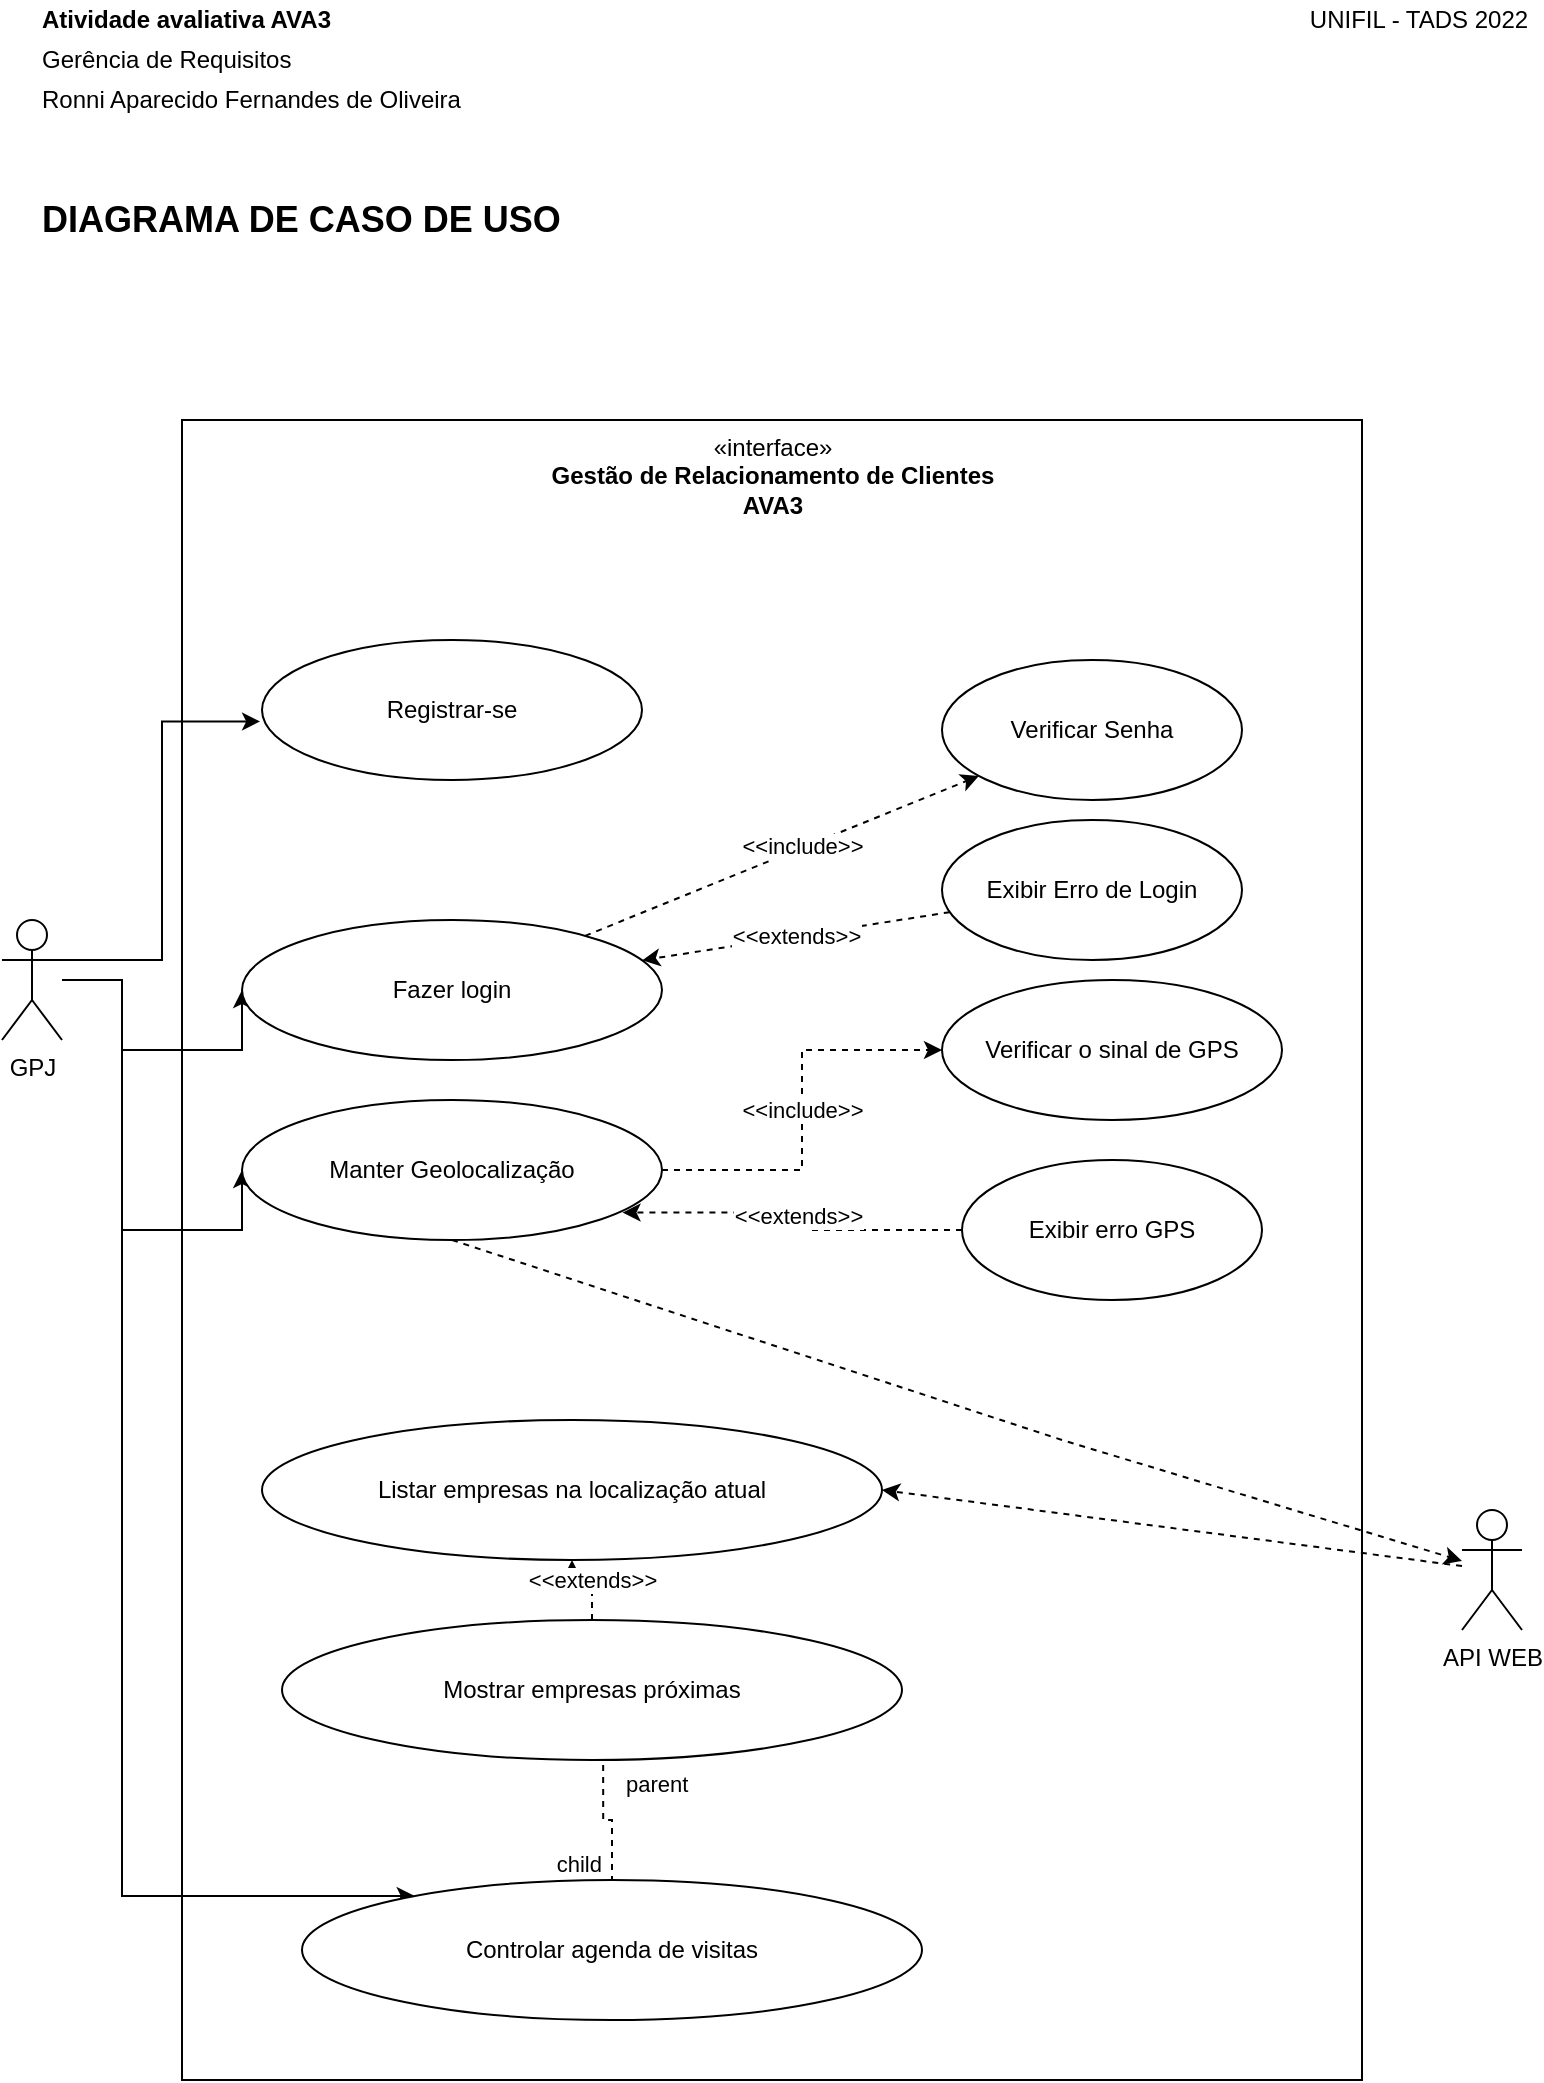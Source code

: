 <mxfile version="20.0.1" type="device"><diagram id="YUTRgNRJStOquCp_IOWU" name="Page-1"><mxGraphModel dx="1749" dy="1930" grid="1" gridSize="10" guides="1" tooltips="1" connect="1" arrows="1" fold="1" page="1" pageScale="1" pageWidth="827" pageHeight="1169" math="0" shadow="0"><root><mxCell id="0"/><mxCell id="1" parent="0"/><mxCell id="ji0XsxJzRP8iFIYcfrHV-33" value="«interface»&lt;br&gt;&lt;b&gt;Gestão de Relacionamento de Clientes&lt;br&gt;AVA3&lt;br&gt;&lt;/b&gt;" style="html=1;verticalAlign=top;" vertex="1" parent="1"><mxGeometry x="110" y="-930" width="590" height="830" as="geometry"/></mxCell><mxCell id="ji0XsxJzRP8iFIYcfrHV-25" style="edgeStyle=orthogonalEdgeStyle;rounded=0;jumpStyle=sharp;jumpSize=9;orthogonalLoop=1;jettySize=auto;html=1;exitX=1;exitY=0.333;exitDx=0;exitDy=0;exitPerimeter=0;entryX=-0.005;entryY=0.582;entryDx=0;entryDy=0;entryPerimeter=0;strokeColor=default;" edge="1" parent="1" source="ji0XsxJzRP8iFIYcfrHV-1" target="ji0XsxJzRP8iFIYcfrHV-4"><mxGeometry relative="1" as="geometry"/></mxCell><mxCell id="ji0XsxJzRP8iFIYcfrHV-26" style="edgeStyle=orthogonalEdgeStyle;rounded=0;jumpStyle=sharp;jumpSize=9;orthogonalLoop=1;jettySize=auto;html=1;entryX=0;entryY=0.5;entryDx=0;entryDy=0;strokeColor=default;" edge="1" parent="1" source="ji0XsxJzRP8iFIYcfrHV-1" target="ji0XsxJzRP8iFIYcfrHV-5"><mxGeometry relative="1" as="geometry"><Array as="points"><mxPoint x="80" y="-650"/><mxPoint x="80" y="-615"/></Array></mxGeometry></mxCell><mxCell id="ji0XsxJzRP8iFIYcfrHV-27" style="edgeStyle=orthogonalEdgeStyle;rounded=0;jumpStyle=sharp;jumpSize=9;orthogonalLoop=1;jettySize=auto;html=1;entryX=0;entryY=0.5;entryDx=0;entryDy=0;strokeColor=default;" edge="1" parent="1" source="ji0XsxJzRP8iFIYcfrHV-1" target="ji0XsxJzRP8iFIYcfrHV-11"><mxGeometry relative="1" as="geometry"><Array as="points"><mxPoint x="80" y="-650"/><mxPoint x="80" y="-525"/></Array></mxGeometry></mxCell><mxCell id="ji0XsxJzRP8iFIYcfrHV-29" style="edgeStyle=orthogonalEdgeStyle;rounded=0;jumpStyle=sharp;jumpSize=9;orthogonalLoop=1;jettySize=auto;html=1;strokeColor=default;" edge="1" parent="1" source="ji0XsxJzRP8iFIYcfrHV-1" target="ji0XsxJzRP8iFIYcfrHV-7"><mxGeometry relative="1" as="geometry"><Array as="points"><mxPoint x="80" y="-650"/><mxPoint x="80" y="-192"/><mxPoint x="280" y="-192"/></Array></mxGeometry></mxCell><mxCell id="ji0XsxJzRP8iFIYcfrHV-1" value="GPJ" style="shape=umlActor;verticalLabelPosition=bottom;verticalAlign=top;html=1;outlineConnect=0;" vertex="1" parent="1"><mxGeometry x="20" y="-680" width="30" height="60" as="geometry"/></mxCell><mxCell id="ji0XsxJzRP8iFIYcfrHV-4" value="Registrar-se" style="ellipse;whiteSpace=wrap;html=1;" vertex="1" parent="1"><mxGeometry x="150" y="-820" width="190" height="70" as="geometry"/></mxCell><mxCell id="ji0XsxJzRP8iFIYcfrHV-48" style="rounded=0;jumpStyle=sharp;jumpSize=9;orthogonalLoop=1;jettySize=auto;html=1;strokeColor=default;dashed=1;" edge="1" parent="1" source="ji0XsxJzRP8iFIYcfrHV-5" target="ji0XsxJzRP8iFIYcfrHV-35"><mxGeometry relative="1" as="geometry"/></mxCell><mxCell id="ji0XsxJzRP8iFIYcfrHV-50" value="&amp;lt;&amp;lt;include&amp;gt;&amp;gt;" style="edgeLabel;html=1;align=center;verticalAlign=middle;resizable=0;points=[];" vertex="1" connectable="0" parent="ji0XsxJzRP8iFIYcfrHV-48"><mxGeometry x="0.102" y="1" relative="1" as="geometry"><mxPoint as="offset"/></mxGeometry></mxCell><mxCell id="ji0XsxJzRP8iFIYcfrHV-5" value="Fazer login" style="ellipse;whiteSpace=wrap;html=1;" vertex="1" parent="1"><mxGeometry x="140" y="-680" width="210" height="70" as="geometry"/></mxCell><mxCell id="ji0XsxJzRP8iFIYcfrHV-30" value="&amp;lt;&amp;lt;extends&amp;gt;&amp;gt;" style="edgeStyle=orthogonalEdgeStyle;rounded=0;jumpStyle=sharp;jumpSize=9;orthogonalLoop=1;jettySize=auto;html=1;dashed=1;strokeColor=default;" edge="1" parent="1" source="ji0XsxJzRP8iFIYcfrHV-6" target="ji0XsxJzRP8iFIYcfrHV-54"><mxGeometry relative="1" as="geometry"/></mxCell><mxCell id="ji0XsxJzRP8iFIYcfrHV-6" value="Mostrar empresas próximas" style="ellipse;whiteSpace=wrap;html=1;" vertex="1" parent="1"><mxGeometry x="160" y="-330" width="310" height="70" as="geometry"/></mxCell><mxCell id="ji0XsxJzRP8iFIYcfrHV-7" value="Controlar agenda de visitas" style="ellipse;whiteSpace=wrap;html=1;" vertex="1" parent="1"><mxGeometry x="170" y="-200" width="310" height="70" as="geometry"/></mxCell><mxCell id="ji0XsxJzRP8iFIYcfrHV-43" value="&amp;lt;&amp;lt;include&amp;gt;&amp;gt;" style="edgeStyle=orthogonalEdgeStyle;rounded=0;jumpStyle=sharp;jumpSize=9;orthogonalLoop=1;jettySize=auto;html=1;exitX=1;exitY=0.5;exitDx=0;exitDy=0;dashed=1;strokeColor=default;" edge="1" parent="1" source="ji0XsxJzRP8iFIYcfrHV-11" target="ji0XsxJzRP8iFIYcfrHV-38"><mxGeometry relative="1" as="geometry"/></mxCell><mxCell id="ji0XsxJzRP8iFIYcfrHV-57" style="edgeStyle=none;rounded=0;jumpStyle=sharp;jumpSize=9;orthogonalLoop=1;jettySize=auto;html=1;exitX=0.5;exitY=1;exitDx=0;exitDy=0;dashed=1;strokeColor=default;" edge="1" parent="1" source="ji0XsxJzRP8iFIYcfrHV-11" target="ji0XsxJzRP8iFIYcfrHV-51"><mxGeometry relative="1" as="geometry"><Array as="points"><mxPoint x="550" y="-420"/></Array></mxGeometry></mxCell><mxCell id="ji0XsxJzRP8iFIYcfrHV-11" value="Manter Geolocalização" style="ellipse;whiteSpace=wrap;html=1;" vertex="1" parent="1"><mxGeometry x="140" y="-590" width="210" height="70" as="geometry"/></mxCell><mxCell id="ji0XsxJzRP8iFIYcfrHV-22" value="" style="endArrow=none;html=1;edgeStyle=orthogonalEdgeStyle;rounded=0;dashed=1;strokeColor=default;jumpStyle=sharp;jumpSize=9;exitX=0.518;exitY=1.035;exitDx=0;exitDy=0;exitPerimeter=0;" edge="1" parent="1" source="ji0XsxJzRP8iFIYcfrHV-6" target="ji0XsxJzRP8iFIYcfrHV-7"><mxGeometry relative="1" as="geometry"><mxPoint x="320" y="-360" as="sourcePoint"/><mxPoint x="480" y="-460" as="targetPoint"/></mxGeometry></mxCell><mxCell id="ji0XsxJzRP8iFIYcfrHV-23" value="parent" style="edgeLabel;resizable=0;html=1;align=left;verticalAlign=bottom;" connectable="0" vertex="1" parent="ji0XsxJzRP8iFIYcfrHV-22"><mxGeometry x="-1" relative="1" as="geometry"><mxPoint x="9" y="18" as="offset"/></mxGeometry></mxCell><mxCell id="ji0XsxJzRP8iFIYcfrHV-24" value="child" style="edgeLabel;resizable=0;html=1;align=right;verticalAlign=bottom;" connectable="0" vertex="1" parent="ji0XsxJzRP8iFIYcfrHV-22"><mxGeometry x="1" relative="1" as="geometry"><mxPoint x="-5" as="offset"/></mxGeometry></mxCell><mxCell id="ji0XsxJzRP8iFIYcfrHV-35" value="Verificar Senha" style="ellipse;whiteSpace=wrap;html=1;" vertex="1" parent="1"><mxGeometry x="490" y="-810" width="150" height="70" as="geometry"/></mxCell><mxCell id="ji0XsxJzRP8iFIYcfrHV-49" value="&amp;lt;&amp;lt;extends&amp;gt;&amp;gt;" style="edgeStyle=none;rounded=0;jumpStyle=sharp;jumpSize=9;orthogonalLoop=1;jettySize=auto;html=1;strokeColor=default;dashed=1;" edge="1" parent="1" source="ji0XsxJzRP8iFIYcfrHV-36" target="ji0XsxJzRP8iFIYcfrHV-5"><mxGeometry relative="1" as="geometry"/></mxCell><mxCell id="ji0XsxJzRP8iFIYcfrHV-36" value="Exibir Erro de Login" style="ellipse;whiteSpace=wrap;html=1;" vertex="1" parent="1"><mxGeometry x="490" y="-730" width="150" height="70" as="geometry"/></mxCell><mxCell id="ji0XsxJzRP8iFIYcfrHV-38" value="Verificar o sinal de GPS" style="ellipse;whiteSpace=wrap;html=1;" vertex="1" parent="1"><mxGeometry x="490" y="-650" width="170" height="70" as="geometry"/></mxCell><mxCell id="ji0XsxJzRP8iFIYcfrHV-46" style="edgeStyle=orthogonalEdgeStyle;rounded=0;jumpStyle=sharp;jumpSize=9;orthogonalLoop=1;jettySize=auto;html=1;entryX=0.906;entryY=0.804;entryDx=0;entryDy=0;entryPerimeter=0;dashed=1;strokeColor=default;" edge="1" parent="1" source="ji0XsxJzRP8iFIYcfrHV-39" target="ji0XsxJzRP8iFIYcfrHV-11"><mxGeometry relative="1" as="geometry"/></mxCell><mxCell id="ji0XsxJzRP8iFIYcfrHV-47" value="&amp;lt;&amp;lt;extends&amp;gt;&amp;gt;" style="edgeLabel;html=1;align=center;verticalAlign=middle;resizable=0;points=[];" vertex="1" connectable="0" parent="ji0XsxJzRP8iFIYcfrHV-46"><mxGeometry x="0.022" y="1" relative="1" as="geometry"><mxPoint as="offset"/></mxGeometry></mxCell><mxCell id="ji0XsxJzRP8iFIYcfrHV-39" value="Exibir erro GPS" style="ellipse;whiteSpace=wrap;html=1;" vertex="1" parent="1"><mxGeometry x="500" y="-560" width="150" height="70" as="geometry"/></mxCell><mxCell id="ji0XsxJzRP8iFIYcfrHV-55" style="edgeStyle=none;rounded=0;jumpStyle=sharp;jumpSize=9;orthogonalLoop=1;jettySize=auto;html=1;dashed=1;strokeColor=default;entryX=1;entryY=0.5;entryDx=0;entryDy=0;" edge="1" parent="1" source="ji0XsxJzRP8iFIYcfrHV-51" target="ji0XsxJzRP8iFIYcfrHV-54"><mxGeometry relative="1" as="geometry"><mxPoint x="870" y="-290" as="targetPoint"/></mxGeometry></mxCell><mxCell id="ji0XsxJzRP8iFIYcfrHV-51" value="API WEB" style="shape=umlActor;verticalLabelPosition=bottom;verticalAlign=top;html=1;" vertex="1" parent="1"><mxGeometry x="750" y="-385" width="30" height="60" as="geometry"/></mxCell><mxCell id="ji0XsxJzRP8iFIYcfrHV-54" value="Listar empresas na localização atual" style="ellipse;whiteSpace=wrap;html=1;" vertex="1" parent="1"><mxGeometry x="150" y="-430" width="310" height="70" as="geometry"/></mxCell><mxCell id="ji0XsxJzRP8iFIYcfrHV-59" value="&lt;b&gt;Atividade avaliativa AVA3&lt;/b&gt;" style="text;html=1;align=left;verticalAlign=middle;resizable=0;points=[];autosize=1;strokeColor=none;fillColor=none;" vertex="1" parent="1"><mxGeometry x="38" y="-1140" width="160" height="20" as="geometry"/></mxCell><mxCell id="ji0XsxJzRP8iFIYcfrHV-60" value="Gerência de Requisitos" style="text;html=1;align=left;verticalAlign=middle;resizable=0;points=[];autosize=1;strokeColor=none;fillColor=none;" vertex="1" parent="1"><mxGeometry x="38" y="-1120" width="140" height="20" as="geometry"/></mxCell><mxCell id="ji0XsxJzRP8iFIYcfrHV-61" value="UNIFIL - TADS 2022" style="text;html=1;align=center;verticalAlign=middle;resizable=0;points=[];autosize=1;strokeColor=none;fillColor=none;" vertex="1" parent="1"><mxGeometry x="668" y="-1140" width="120" height="20" as="geometry"/></mxCell><mxCell id="ji0XsxJzRP8iFIYcfrHV-62" value="Ronni Aparecido Fernandes de Oliveira" style="text;html=1;align=left;verticalAlign=middle;resizable=0;points=[];autosize=1;strokeColor=none;fillColor=none;" vertex="1" parent="1"><mxGeometry x="38" y="-1100" width="220" height="20" as="geometry"/></mxCell><mxCell id="ji0XsxJzRP8iFIYcfrHV-63" value="&lt;b&gt;&lt;font style=&quot;font-size: 18px;&quot;&gt;DIAGRAMA DE CASO DE USO&lt;/font&gt;&lt;/b&gt;" style="text;html=1;align=left;verticalAlign=middle;resizable=0;points=[];autosize=1;strokeColor=none;fillColor=none;" vertex="1" parent="1"><mxGeometry x="38" y="-1040" width="270" height="20" as="geometry"/></mxCell></root></mxGraphModel></diagram></mxfile>